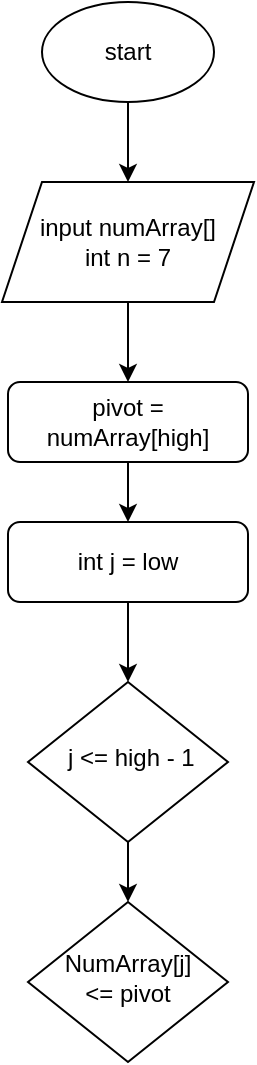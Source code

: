 <mxfile version="20.4.0" type="github">
  <diagram id="C5RBs43oDa-KdzZeNtuy" name="Page-1">
    <mxGraphModel dx="786" dy="546" grid="1" gridSize="10" guides="1" tooltips="1" connect="1" arrows="1" fold="1" page="1" pageScale="1" pageWidth="827" pageHeight="1169" math="0" shadow="0">
      <root>
        <mxCell id="WIyWlLk6GJQsqaUBKTNV-0" />
        <mxCell id="WIyWlLk6GJQsqaUBKTNV-1" parent="WIyWlLk6GJQsqaUBKTNV-0" />
        <mxCell id="llUpB8g6KJN3qQGRMO3K-0" value="" style="edgeStyle=orthogonalEdgeStyle;rounded=0;orthogonalLoop=1;jettySize=auto;html=1;" edge="1" parent="WIyWlLk6GJQsqaUBKTNV-1" source="llUpB8g6KJN3qQGRMO3K-1">
          <mxGeometry relative="1" as="geometry">
            <mxPoint x="383" y="110" as="targetPoint" />
          </mxGeometry>
        </mxCell>
        <mxCell id="llUpB8g6KJN3qQGRMO3K-1" value="start" style="ellipse;whiteSpace=wrap;html=1;" vertex="1" parent="WIyWlLk6GJQsqaUBKTNV-1">
          <mxGeometry x="340" y="20" width="86" height="50" as="geometry" />
        </mxCell>
        <mxCell id="llUpB8g6KJN3qQGRMO3K-14" value="" style="edgeStyle=orthogonalEdgeStyle;rounded=0;orthogonalLoop=1;jettySize=auto;html=1;" edge="1" parent="WIyWlLk6GJQsqaUBKTNV-1" source="llUpB8g6KJN3qQGRMO3K-2" target="llUpB8g6KJN3qQGRMO3K-13">
          <mxGeometry relative="1" as="geometry" />
        </mxCell>
        <mxCell id="llUpB8g6KJN3qQGRMO3K-2" value="input numArray[]&lt;br&gt;int n = 7" style="shape=parallelogram;perimeter=parallelogramPerimeter;whiteSpace=wrap;html=1;fixedSize=1;" vertex="1" parent="WIyWlLk6GJQsqaUBKTNV-1">
          <mxGeometry x="320" y="110" width="126" height="60" as="geometry" />
        </mxCell>
        <mxCell id="llUpB8g6KJN3qQGRMO3K-6" value="NumArray[j] &lt;br&gt;&amp;lt;= pivot" style="rhombus;whiteSpace=wrap;html=1;shadow=0;fontFamily=Helvetica;fontSize=12;align=center;strokeWidth=1;spacing=6;spacingTop=-4;" vertex="1" parent="WIyWlLk6GJQsqaUBKTNV-1">
          <mxGeometry x="333" y="470" width="100" height="80" as="geometry" />
        </mxCell>
        <mxCell id="llUpB8g6KJN3qQGRMO3K-19" value="" style="edgeStyle=orthogonalEdgeStyle;rounded=0;orthogonalLoop=1;jettySize=auto;html=1;" edge="1" parent="WIyWlLk6GJQsqaUBKTNV-1" source="llUpB8g6KJN3qQGRMO3K-12" target="llUpB8g6KJN3qQGRMO3K-6">
          <mxGeometry relative="1" as="geometry" />
        </mxCell>
        <mxCell id="llUpB8g6KJN3qQGRMO3K-12" value="&amp;nbsp;j &amp;lt;= high - 1" style="rhombus;whiteSpace=wrap;html=1;shadow=0;fontFamily=Helvetica;fontSize=12;align=center;strokeWidth=1;spacing=6;spacingTop=-4;" vertex="1" parent="WIyWlLk6GJQsqaUBKTNV-1">
          <mxGeometry x="333" y="360" width="100" height="80" as="geometry" />
        </mxCell>
        <mxCell id="llUpB8g6KJN3qQGRMO3K-17" value="" style="edgeStyle=orthogonalEdgeStyle;rounded=0;orthogonalLoop=1;jettySize=auto;html=1;" edge="1" parent="WIyWlLk6GJQsqaUBKTNV-1" source="llUpB8g6KJN3qQGRMO3K-13" target="llUpB8g6KJN3qQGRMO3K-16">
          <mxGeometry relative="1" as="geometry" />
        </mxCell>
        <mxCell id="llUpB8g6KJN3qQGRMO3K-13" value="pivot = numArray[high]" style="rounded=1;whiteSpace=wrap;html=1;fontSize=12;glass=0;strokeWidth=1;shadow=0;" vertex="1" parent="WIyWlLk6GJQsqaUBKTNV-1">
          <mxGeometry x="323" y="210" width="120" height="40" as="geometry" />
        </mxCell>
        <mxCell id="llUpB8g6KJN3qQGRMO3K-18" value="" style="edgeStyle=orthogonalEdgeStyle;rounded=0;orthogonalLoop=1;jettySize=auto;html=1;" edge="1" parent="WIyWlLk6GJQsqaUBKTNV-1" source="llUpB8g6KJN3qQGRMO3K-16" target="llUpB8g6KJN3qQGRMO3K-12">
          <mxGeometry relative="1" as="geometry" />
        </mxCell>
        <mxCell id="llUpB8g6KJN3qQGRMO3K-16" value="int j = low" style="rounded=1;whiteSpace=wrap;html=1;fontSize=12;glass=0;strokeWidth=1;shadow=0;" vertex="1" parent="WIyWlLk6GJQsqaUBKTNV-1">
          <mxGeometry x="323" y="280" width="120" height="40" as="geometry" />
        </mxCell>
      </root>
    </mxGraphModel>
  </diagram>
</mxfile>
